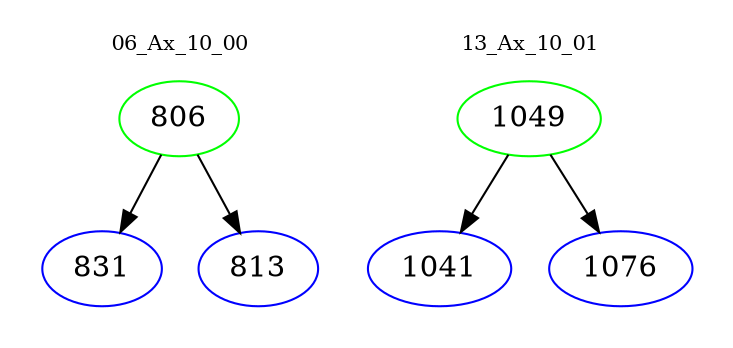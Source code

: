 digraph{
subgraph cluster_0 {
color = white
label = "06_Ax_10_00";
fontsize=10;
T0_806 [label="806", color="green"]
T0_806 -> T0_831 [color="black"]
T0_831 [label="831", color="blue"]
T0_806 -> T0_813 [color="black"]
T0_813 [label="813", color="blue"]
}
subgraph cluster_1 {
color = white
label = "13_Ax_10_01";
fontsize=10;
T1_1049 [label="1049", color="green"]
T1_1049 -> T1_1041 [color="black"]
T1_1041 [label="1041", color="blue"]
T1_1049 -> T1_1076 [color="black"]
T1_1076 [label="1076", color="blue"]
}
}
